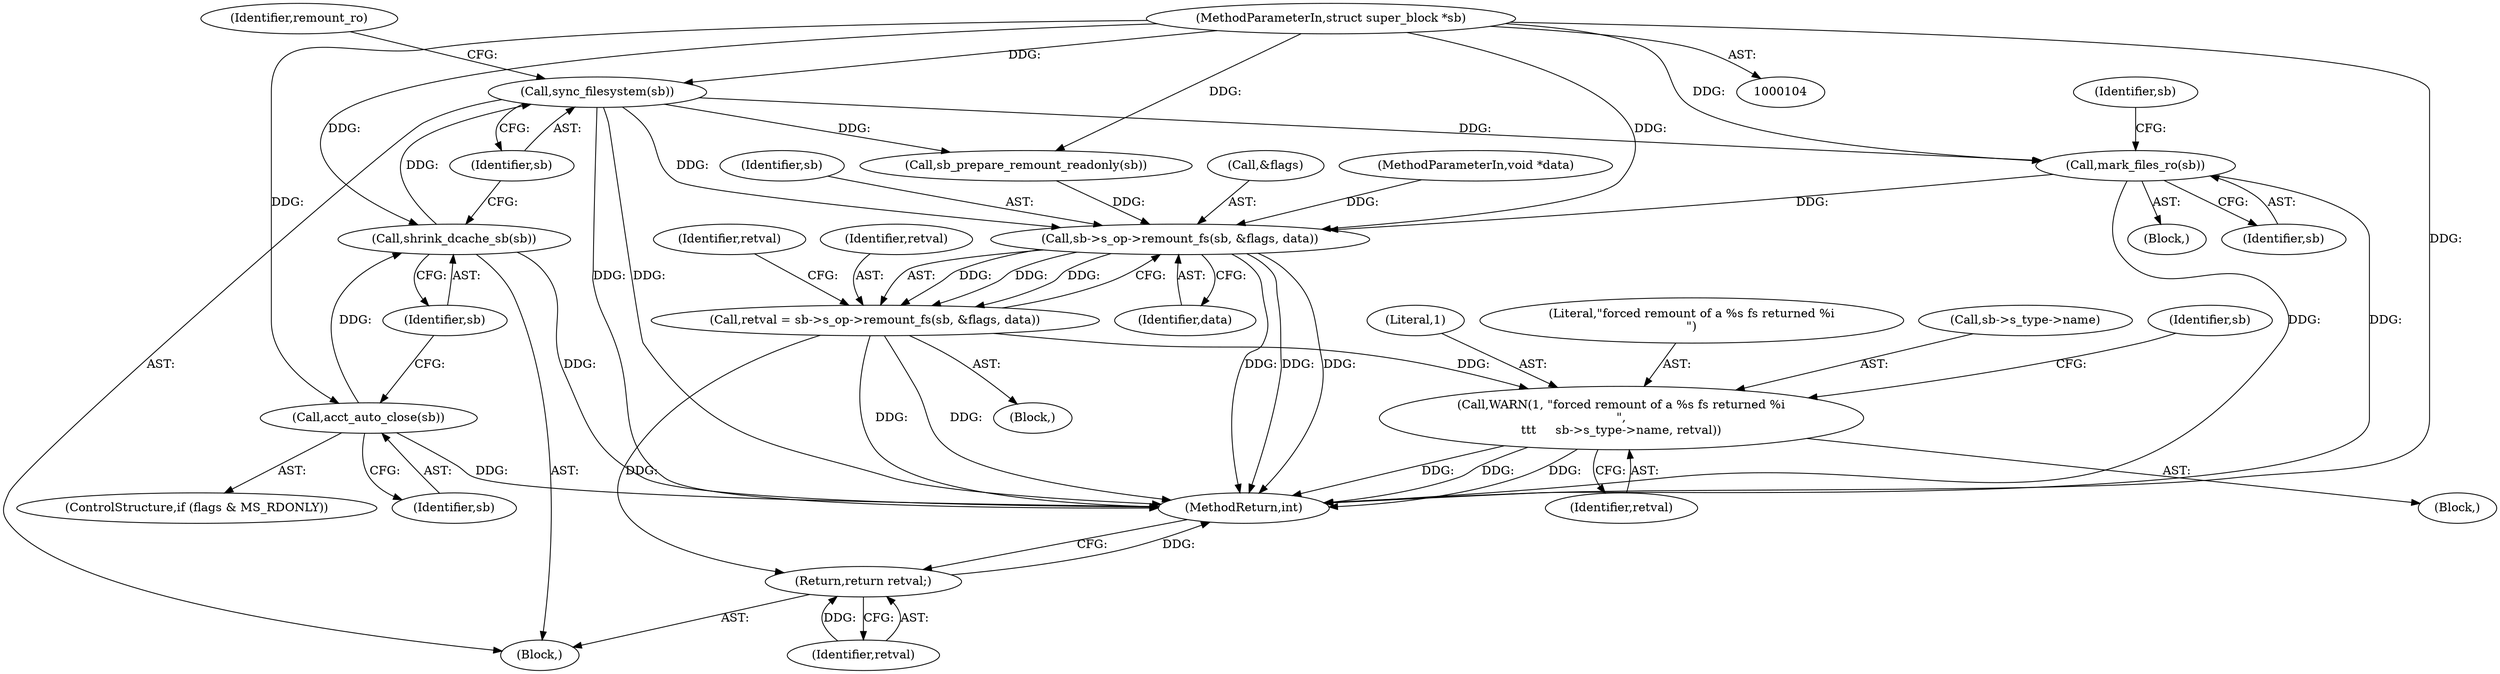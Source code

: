 digraph "1_linux_eee5cc2702929fd41cce28058dc6d6717f723f87_12@pointer" {
"1000164" [label="(Call,mark_files_ro(sb))"];
"1000144" [label="(Call,sync_filesystem(sb))"];
"1000142" [label="(Call,shrink_dcache_sb(sb))"];
"1000140" [label="(Call,acct_auto_close(sb))"];
"1000105" [label="(MethodParameterIn,struct super_block *sb)"];
"1000185" [label="(Call,sb->s_op->remount_fs(sb, &flags, data))"];
"1000183" [label="(Call,retval = sb->s_op->remount_fs(sb, &flags, data))"];
"1000197" [label="(Call,WARN(1, \"forced remount of a %s fs returned %i\n\",\n\t\t\t     sb->s_type->name, retval))"];
"1000243" [label="(Return,return retval;)"];
"1000208" [label="(Identifier,sb)"];
"1000185" [label="(Call,sb->s_op->remount_fs(sb, &flags, data))"];
"1000187" [label="(Call,&flags)"];
"1000179" [label="(Identifier,sb)"];
"1000147" [label="(Identifier,remount_ro)"];
"1000107" [label="(MethodParameterIn,void *data)"];
"1000183" [label="(Call,retval = sb->s_op->remount_fs(sb, &flags, data))"];
"1000145" [label="(Identifier,sb)"];
"1000105" [label="(MethodParameterIn,struct super_block *sb)"];
"1000164" [label="(Call,mark_files_ro(sb))"];
"1000140" [label="(Call,acct_auto_close(sb))"];
"1000245" [label="(MethodReturn,int)"];
"1000198" [label="(Literal,1)"];
"1000199" [label="(Literal,\"forced remount of a %s fs returned %i\n\")"];
"1000205" [label="(Identifier,retval)"];
"1000200" [label="(Call,sb->s_type->name)"];
"1000136" [label="(ControlStructure,if (flags & MS_RDONLY))"];
"1000197" [label="(Call,WARN(1, \"forced remount of a %s fs returned %i\n\",\n\t\t\t     sb->s_type->name, retval))"];
"1000144" [label="(Call,sync_filesystem(sb))"];
"1000184" [label="(Identifier,retval)"];
"1000142" [label="(Call,shrink_dcache_sb(sb))"];
"1000244" [label="(Identifier,retval)"];
"1000163" [label="(Block,)"];
"1000109" [label="(Block,)"];
"1000182" [label="(Block,)"];
"1000141" [label="(Identifier,sb)"];
"1000243" [label="(Return,return retval;)"];
"1000165" [label="(Identifier,sb)"];
"1000143" [label="(Identifier,sb)"];
"1000189" [label="(Identifier,data)"];
"1000191" [label="(Identifier,retval)"];
"1000170" [label="(Call,sb_prepare_remount_readonly(sb))"];
"1000186" [label="(Identifier,sb)"];
"1000192" [label="(Block,)"];
"1000164" -> "1000163"  [label="AST: "];
"1000164" -> "1000165"  [label="CFG: "];
"1000165" -> "1000164"  [label="AST: "];
"1000179" -> "1000164"  [label="CFG: "];
"1000164" -> "1000245"  [label="DDG: "];
"1000164" -> "1000245"  [label="DDG: "];
"1000144" -> "1000164"  [label="DDG: "];
"1000105" -> "1000164"  [label="DDG: "];
"1000164" -> "1000185"  [label="DDG: "];
"1000144" -> "1000109"  [label="AST: "];
"1000144" -> "1000145"  [label="CFG: "];
"1000145" -> "1000144"  [label="AST: "];
"1000147" -> "1000144"  [label="CFG: "];
"1000144" -> "1000245"  [label="DDG: "];
"1000144" -> "1000245"  [label="DDG: "];
"1000142" -> "1000144"  [label="DDG: "];
"1000105" -> "1000144"  [label="DDG: "];
"1000144" -> "1000170"  [label="DDG: "];
"1000144" -> "1000185"  [label="DDG: "];
"1000142" -> "1000109"  [label="AST: "];
"1000142" -> "1000143"  [label="CFG: "];
"1000143" -> "1000142"  [label="AST: "];
"1000145" -> "1000142"  [label="CFG: "];
"1000142" -> "1000245"  [label="DDG: "];
"1000140" -> "1000142"  [label="DDG: "];
"1000105" -> "1000142"  [label="DDG: "];
"1000140" -> "1000136"  [label="AST: "];
"1000140" -> "1000141"  [label="CFG: "];
"1000141" -> "1000140"  [label="AST: "];
"1000143" -> "1000140"  [label="CFG: "];
"1000140" -> "1000245"  [label="DDG: "];
"1000105" -> "1000140"  [label="DDG: "];
"1000105" -> "1000104"  [label="AST: "];
"1000105" -> "1000245"  [label="DDG: "];
"1000105" -> "1000170"  [label="DDG: "];
"1000105" -> "1000185"  [label="DDG: "];
"1000185" -> "1000183"  [label="AST: "];
"1000185" -> "1000189"  [label="CFG: "];
"1000186" -> "1000185"  [label="AST: "];
"1000187" -> "1000185"  [label="AST: "];
"1000189" -> "1000185"  [label="AST: "];
"1000183" -> "1000185"  [label="CFG: "];
"1000185" -> "1000245"  [label="DDG: "];
"1000185" -> "1000245"  [label="DDG: "];
"1000185" -> "1000245"  [label="DDG: "];
"1000185" -> "1000183"  [label="DDG: "];
"1000185" -> "1000183"  [label="DDG: "];
"1000185" -> "1000183"  [label="DDG: "];
"1000170" -> "1000185"  [label="DDG: "];
"1000107" -> "1000185"  [label="DDG: "];
"1000183" -> "1000182"  [label="AST: "];
"1000184" -> "1000183"  [label="AST: "];
"1000191" -> "1000183"  [label="CFG: "];
"1000183" -> "1000245"  [label="DDG: "];
"1000183" -> "1000245"  [label="DDG: "];
"1000183" -> "1000197"  [label="DDG: "];
"1000183" -> "1000243"  [label="DDG: "];
"1000197" -> "1000192"  [label="AST: "];
"1000197" -> "1000205"  [label="CFG: "];
"1000198" -> "1000197"  [label="AST: "];
"1000199" -> "1000197"  [label="AST: "];
"1000200" -> "1000197"  [label="AST: "];
"1000205" -> "1000197"  [label="AST: "];
"1000208" -> "1000197"  [label="CFG: "];
"1000197" -> "1000245"  [label="DDG: "];
"1000197" -> "1000245"  [label="DDG: "];
"1000197" -> "1000245"  [label="DDG: "];
"1000243" -> "1000109"  [label="AST: "];
"1000243" -> "1000244"  [label="CFG: "];
"1000244" -> "1000243"  [label="AST: "];
"1000245" -> "1000243"  [label="CFG: "];
"1000243" -> "1000245"  [label="DDG: "];
"1000244" -> "1000243"  [label="DDG: "];
}
